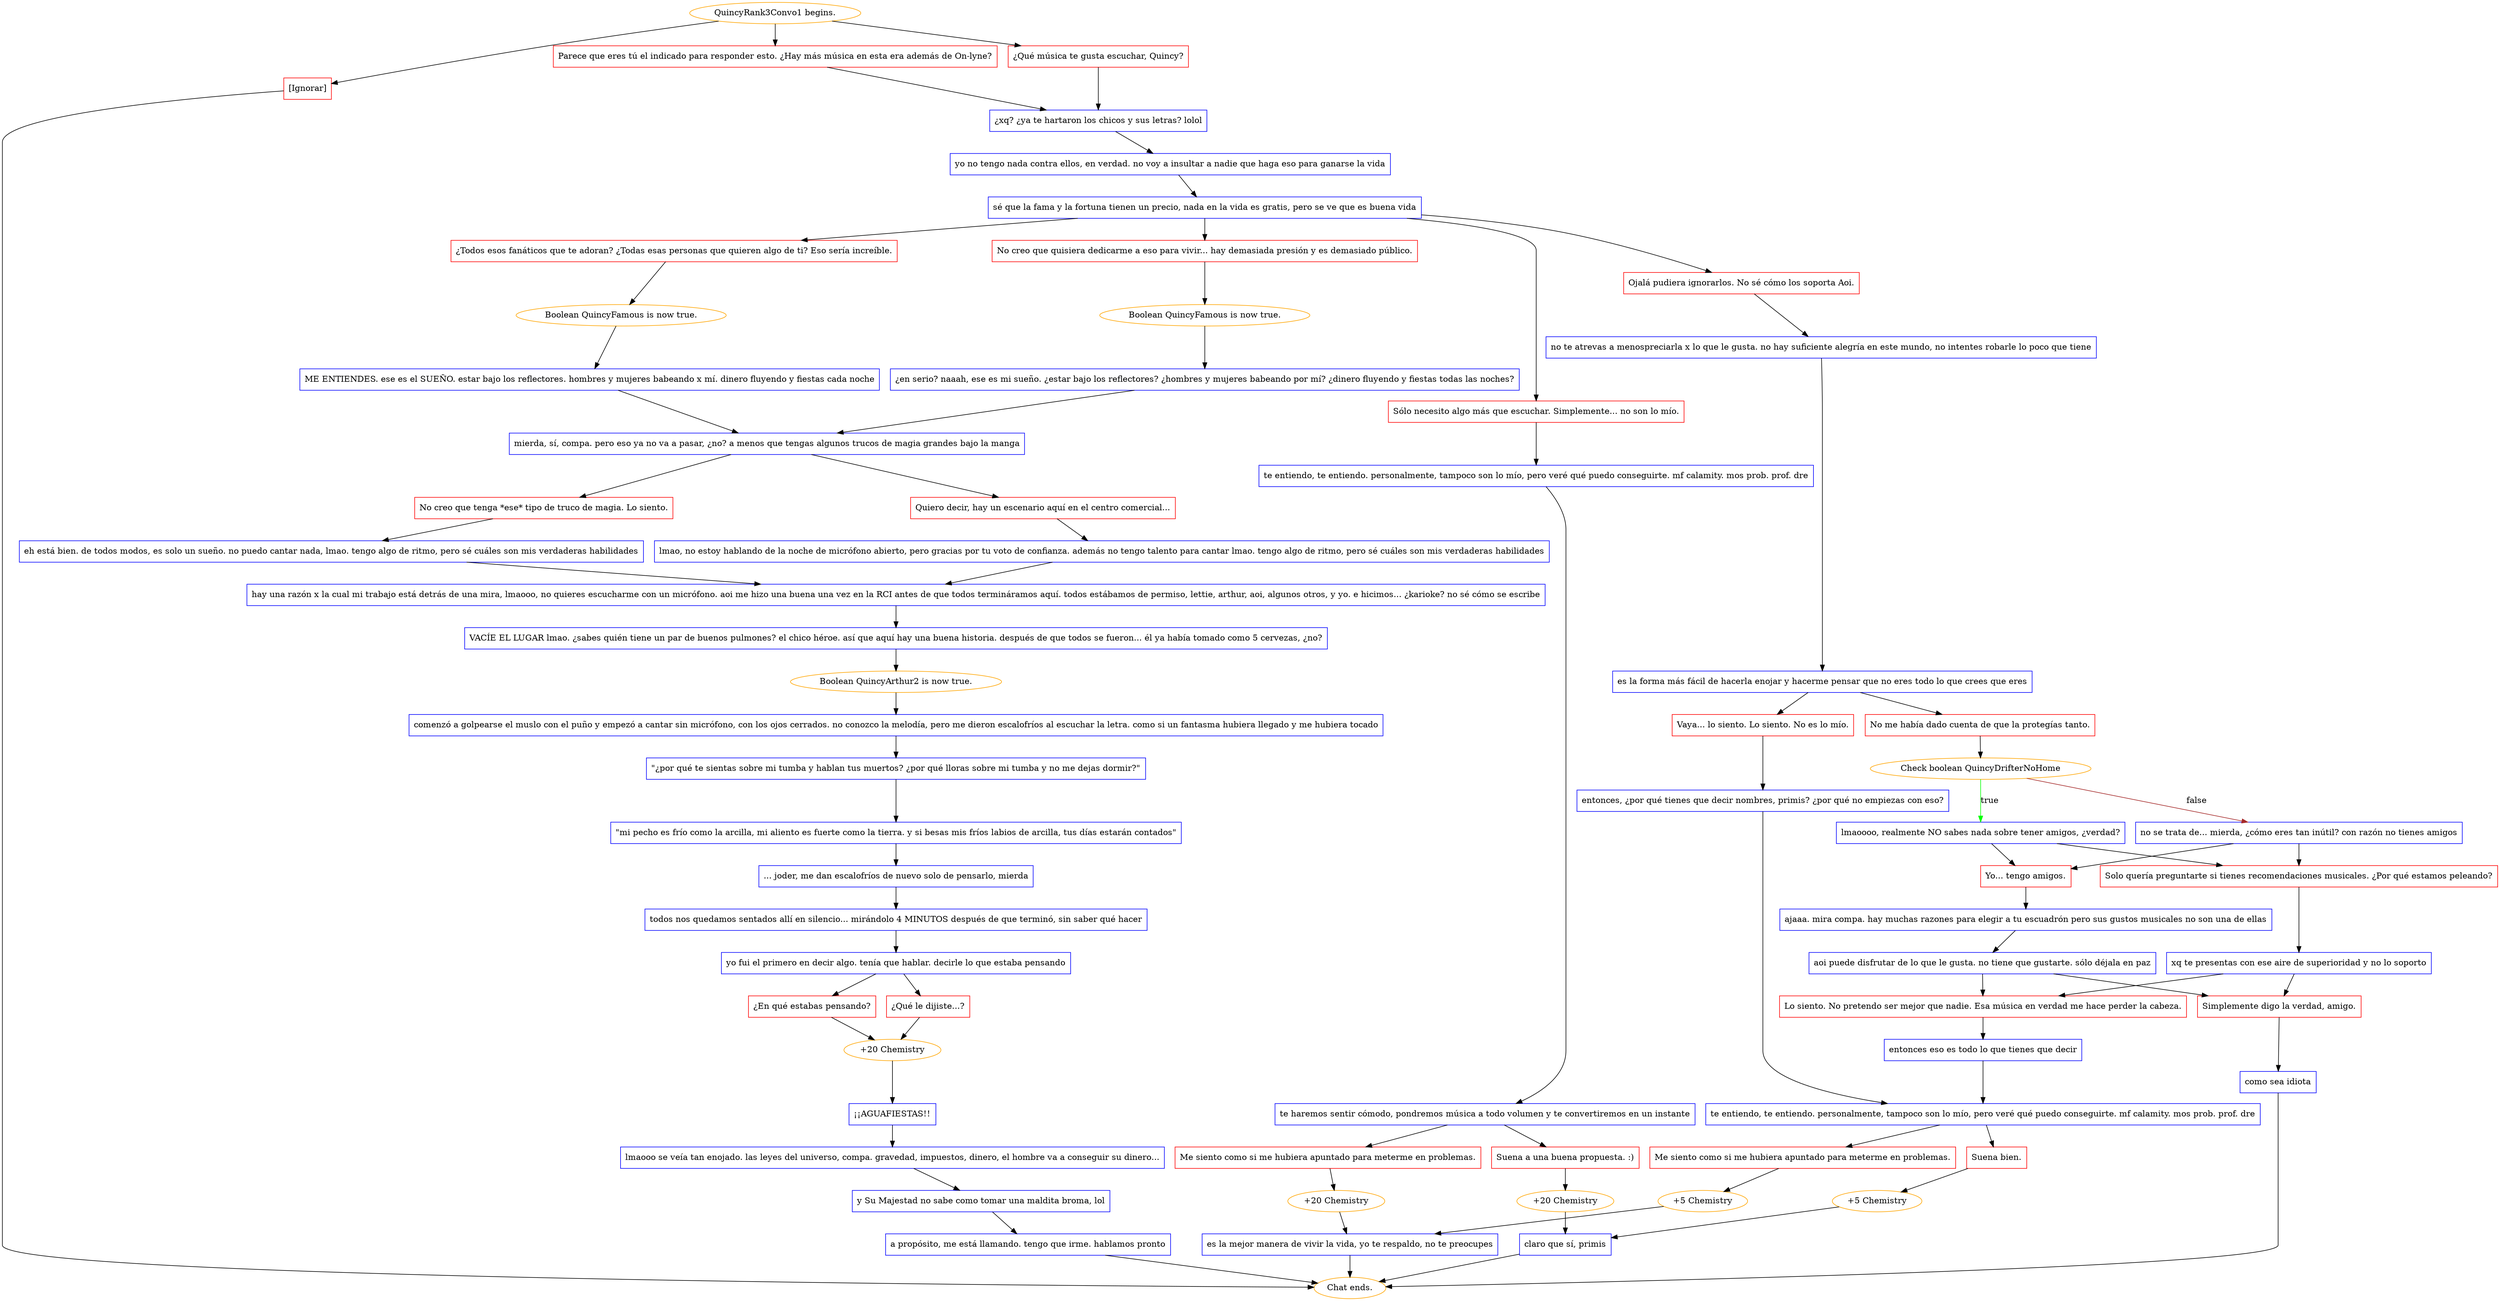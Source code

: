 digraph {
	"QuincyRank3Convo1 begins." [color=orange];
		"QuincyRank3Convo1 begins." -> j489748355;
		"QuincyRank3Convo1 begins." -> j1231274557;
		"QuincyRank3Convo1 begins." -> j1678137900;
	j489748355 [label="Parece que eres tú el indicado para responder esto. ¿Hay más música en esta era además de On-lyne?",shape=box,color=red];
		j489748355 -> j1696082181;
	j1231274557 [label="¿Qué música te gusta escuchar, Quincy?",shape=box,color=red];
		j1231274557 -> j1696082181;
	j1678137900 [label="[Ignorar]",shape=box,color=red];
		j1678137900 -> "Chat ends.";
	j1696082181 [label="¿xq? ¿ya te hartaron los chicos y sus letras? lolol",shape=box,color=blue];
		j1696082181 -> j1109594612;
	"Chat ends." [color=orange];
	j1109594612 [label="yo no tengo nada contra ellos, en verdad. no voy a insultar a nadie que haga eso para ganarse la vida",shape=box,color=blue];
		j1109594612 -> j1509679164;
	j1509679164 [label="sé que la fama y la fortuna tienen un precio, nada en la vida es gratis, pero se ve que es buena vida",shape=box,color=blue];
		j1509679164 -> j3439350977;
		j1509679164 -> j1821821728;
		j1509679164 -> j4251169380;
		j1509679164 -> j2073924751;
	j3439350977 [label="Sólo necesito algo más que escuchar. Simplemente... no son lo mío.",shape=box,color=red];
		j3439350977 -> j3979585338;
	j1821821728 [label="No creo que quisiera dedicarme a eso para vivir... hay demasiada presión y es demasiado público.",shape=box,color=red];
		j1821821728 -> j875851999;
	j4251169380 [label="¿Todos esos fanáticos que te adoran? ¿Todas esas personas que quieren algo de ti? Eso sería increíble.",shape=box,color=red];
		j4251169380 -> j2709719411;
	j2073924751 [label="Ojalá pudiera ignorarlos. No sé cómo los soporta Aoi.",shape=box,color=red];
		j2073924751 -> j3160750015;
	j3979585338 [label="te entiendo, te entiendo. personalmente, tampoco son lo mío, pero veré qué puedo conseguirte. mf calamity. mos prob. prof. dre",shape=box,color=blue];
		j3979585338 -> j802500163;
	j875851999 [label="Boolean QuincyFamous is now true.",color=orange];
		j875851999 -> j2187579110;
	j2709719411 [label="Boolean QuincyFamous is now true.",color=orange];
		j2709719411 -> j536623326;
	j3160750015 [label="no te atrevas a menospreciarla x lo que le gusta. no hay suficiente alegría en este mundo, no intentes robarle lo poco que tiene",shape=box,color=blue];
		j3160750015 -> j2883574887;
	j802500163 [label="te haremos sentir cómodo, pondremos música a todo volumen y te convertiremos en un instante",shape=box,color=blue];
		j802500163 -> j876319610;
		j802500163 -> j3381280471;
	j2187579110 [label="¿en serio? naaah, ese es mi sueño. ¿estar bajo los reflectores? ¿hombres y mujeres babeando por mí? ¿dinero fluyendo y fiestas todas las noches?",shape=box,color=blue];
		j2187579110 -> j1615189952;
	j536623326 [label="ME ENTIENDES. ese es el SUEÑO. estar bajo los reflectores. hombres y mujeres babeando x mí. dinero fluyendo y fiestas cada noche",shape=box,color=blue];
		j536623326 -> j1615189952;
	j2883574887 [label="es la forma más fácil de hacerla enojar y hacerme pensar que no eres todo lo que crees que eres",shape=box,color=blue];
		j2883574887 -> j1515240636;
		j2883574887 -> j2141012619;
	j876319610 [label="Suena a una buena propuesta. :)",shape=box,color=red];
		j876319610 -> j1468565828;
	j3381280471 [label="Me siento como si me hubiera apuntado para meterme en problemas.",shape=box,color=red];
		j3381280471 -> j1096725117;
	j1615189952 [label="mierda, sí, compa. pero eso ya no va a pasar, ¿no? a menos que tengas algunos trucos de magia grandes bajo la manga",shape=box,color=blue];
		j1615189952 -> j2123203525;
		j1615189952 -> j2397044077;
	j1515240636 [label="Vaya... lo siento. Lo siento. No es lo mío.",shape=box,color=red];
		j1515240636 -> j3411639209;
	j2141012619 [label="No me había dado cuenta de que la protegías tanto.",shape=box,color=red];
		j2141012619 -> j3113415140;
	j1468565828 [label="+20 Chemistry",color=orange];
		j1468565828 -> j899812246;
	j1096725117 [label="+20 Chemistry",color=orange];
		j1096725117 -> j3326638264;
	j2123203525 [label="Quiero decir, hay un escenario aquí en el centro comercial...",shape=box,color=red];
		j2123203525 -> j2134122305;
	j2397044077 [label="No creo que tenga *ese* tipo de truco de magia. Lo siento.",shape=box,color=red];
		j2397044077 -> j273373815;
	j3411639209 [label="entonces, ¿por qué tienes que decir nombres, primis? ¿por qué no empiezas con eso?",shape=box,color=blue];
		j3411639209 -> j1753485166;
	j3113415140 [label="Check boolean QuincyDrifterNoHome",color=orange];
		j3113415140 -> j3016124472 [label=true,color=green];
		j3113415140 -> j2819331373 [label=false,color=brown];
	j899812246 [label="claro que sí, primis",shape=box,color=blue];
		j899812246 -> "Chat ends.";
	j3326638264 [label="es la mejor manera de vivir la vida, yo te respaldo, no te preocupes",shape=box,color=blue];
		j3326638264 -> "Chat ends.";
	j2134122305 [label="lmao, no estoy hablando de la noche de micrófono abierto, pero gracias por tu voto de confianza. además no tengo talento para cantar lmao. tengo algo de ritmo, pero sé cuáles son mis verdaderas habilidades",shape=box,color=blue];
		j2134122305 -> j2589013088;
	j273373815 [label="eh está bien. de todos modos, es solo un sueño. no puedo cantar nada, lmao. tengo algo de ritmo, pero sé cuáles son mis verdaderas habilidades",shape=box,color=blue];
		j273373815 -> j2589013088;
	j1753485166 [label="te entiendo, te entiendo. personalmente, tampoco son lo mío, pero veré qué puedo conseguirte. mf calamity. mos prob. prof. dre",shape=box,color=blue];
		j1753485166 -> j211257045;
		j1753485166 -> j56591456;
	j3016124472 [label="lmaoooo, realmente NO sabes nada sobre tener amigos, ¿verdad?",shape=box,color=blue];
		j3016124472 -> j4098320013;
		j3016124472 -> j2812088914;
	j2819331373 [label="no se trata de... mierda, ¿cómo eres tan inútil? con razón no tienes amigos",shape=box,color=blue];
		j2819331373 -> j4098320013;
		j2819331373 -> j2812088914;
	j2589013088 [label="hay una razón x la cual mi trabajo está detrás de una mira, lmaooo, no quieres escucharme con un micrófono. aoi me hizo una buena una vez en la RCI antes de que todos termináramos aquí. todos estábamos de permiso, lettie, arthur, aoi, algunos otros, y yo. e hicimos... ¿karioke? no sé cómo se escribe",shape=box,color=blue];
		j2589013088 -> j487547900;
	j211257045 [label="Suena bien.",shape=box,color=red];
		j211257045 -> j95946894;
	j56591456 [label="Me siento como si me hubiera apuntado para meterme en problemas.",shape=box,color=red];
		j56591456 -> j4168899016;
	j4098320013 [label="Yo... tengo amigos.",shape=box,color=red];
		j4098320013 -> j1699328086;
	j2812088914 [label="Solo quería preguntarte si tienes recomendaciones musicales. ¿Por qué estamos peleando?",shape=box,color=red];
		j2812088914 -> j4158149588;
	j487547900 [label="VACÍE EL LUGAR lmao. ¿sabes quién tiene un par de buenos pulmones? el chico héroe. así que aquí hay una buena historia. después de que todos se fueron... él ya había tomado como 5 cervezas, ¿no?",shape=box,color=blue];
		j487547900 -> j1281166661;
	j95946894 [label="+5 Chemistry",color=orange];
		j95946894 -> j899812246;
	j4168899016 [label="+5 Chemistry",color=orange];
		j4168899016 -> j3326638264;
	j1699328086 [label="ajaaa. mira compa. hay muchas razones para elegir a tu escuadrón pero sus gustos musicales no son una de ellas",shape=box,color=blue];
		j1699328086 -> j1208670972;
	j4158149588 [label="xq te presentas con ese aire de superioridad y no lo soporto",shape=box,color=blue];
		j4158149588 -> j3824166052;
		j4158149588 -> j193295565;
	j1281166661 [label="Boolean QuincyArthur2 is now true.",color=orange];
		j1281166661 -> j3520220224;
	j1208670972 [label="aoi puede disfrutar de lo que le gusta. no tiene que gustarte. sólo déjala en paz",shape=box,color=blue];
		j1208670972 -> j3824166052;
		j1208670972 -> j193295565;
	j3824166052 [label="Lo siento. No pretendo ser mejor que nadie. Esa música en verdad me hace perder la cabeza.",shape=box,color=red];
		j3824166052 -> j2716024708;
	j193295565 [label="Simplemente digo la verdad, amigo.",shape=box,color=red];
		j193295565 -> j3269337835;
	j3520220224 [label="comenzó a golpearse el muslo con el puño y empezó a cantar sin micrófono, con los ojos cerrados. no conozco la melodía, pero me dieron escalofríos al escuchar la letra. como si un fantasma hubiera llegado y me hubiera tocado",shape=box,color=blue];
		j3520220224 -> j3526646293;
	j2716024708 [label="entonces eso es todo lo que tienes que decir",shape=box,color=blue];
		j2716024708 -> j1753485166;
	j3269337835 [label="como sea idiota",shape=box,color=blue];
		j3269337835 -> "Chat ends.";
	j3526646293 [label="\"¿por qué te sientas sobre mi tumba y hablan tus muertos? ¿por qué lloras sobre mi tumba y no me dejas dormir?\"",shape=box,color=blue];
		j3526646293 -> j526218013;
	j526218013 [label="\"mi pecho es frío como la arcilla, mi aliento es fuerte como la tierra. y si besas mis fríos labios de arcilla, tus días estarán contados\"",shape=box,color=blue];
		j526218013 -> j824136260;
	j824136260 [label="... joder, me dan escalofríos de nuevo solo de pensarlo, mierda",shape=box,color=blue];
		j824136260 -> j3345407653;
	j3345407653 [label="todos nos quedamos sentados allí en silencio... mirándolo 4 MINUTOS después de que terminó, sin saber qué hacer",shape=box,color=blue];
		j3345407653 -> j2439882268;
	j2439882268 [label="yo fui el primero en decir algo. tenía que hablar. decirle lo que estaba pensando",shape=box,color=blue];
		j2439882268 -> j859943678;
		j2439882268 -> j3428551746;
	j859943678 [label="¿Qué le dijiste...?",shape=box,color=red];
		j859943678 -> j2793057928;
	j3428551746 [label="¿En qué estabas pensando?",shape=box,color=red];
		j3428551746 -> j2793057928;
	j2793057928 [label="+20 Chemistry",color=orange];
		j2793057928 -> j48052668;
	j48052668 [label="¡¡AGUAFIESTAS!!",shape=box,color=blue];
		j48052668 -> j2847347524;
	j2847347524 [label="lmaooo se veía tan enojado. las leyes del universo, compa. gravedad, impuestos, dinero, el hombre va a conseguir su dinero...",shape=box,color=blue];
		j2847347524 -> j961882144;
	j961882144 [label="y Su Majestad no sabe como tomar una maldita broma, lol",shape=box,color=blue];
		j961882144 -> j1714320375;
	j1714320375 [label="a propósito, me está llamando. tengo que irme. hablamos pronto",shape=box,color=blue];
		j1714320375 -> "Chat ends.";
}